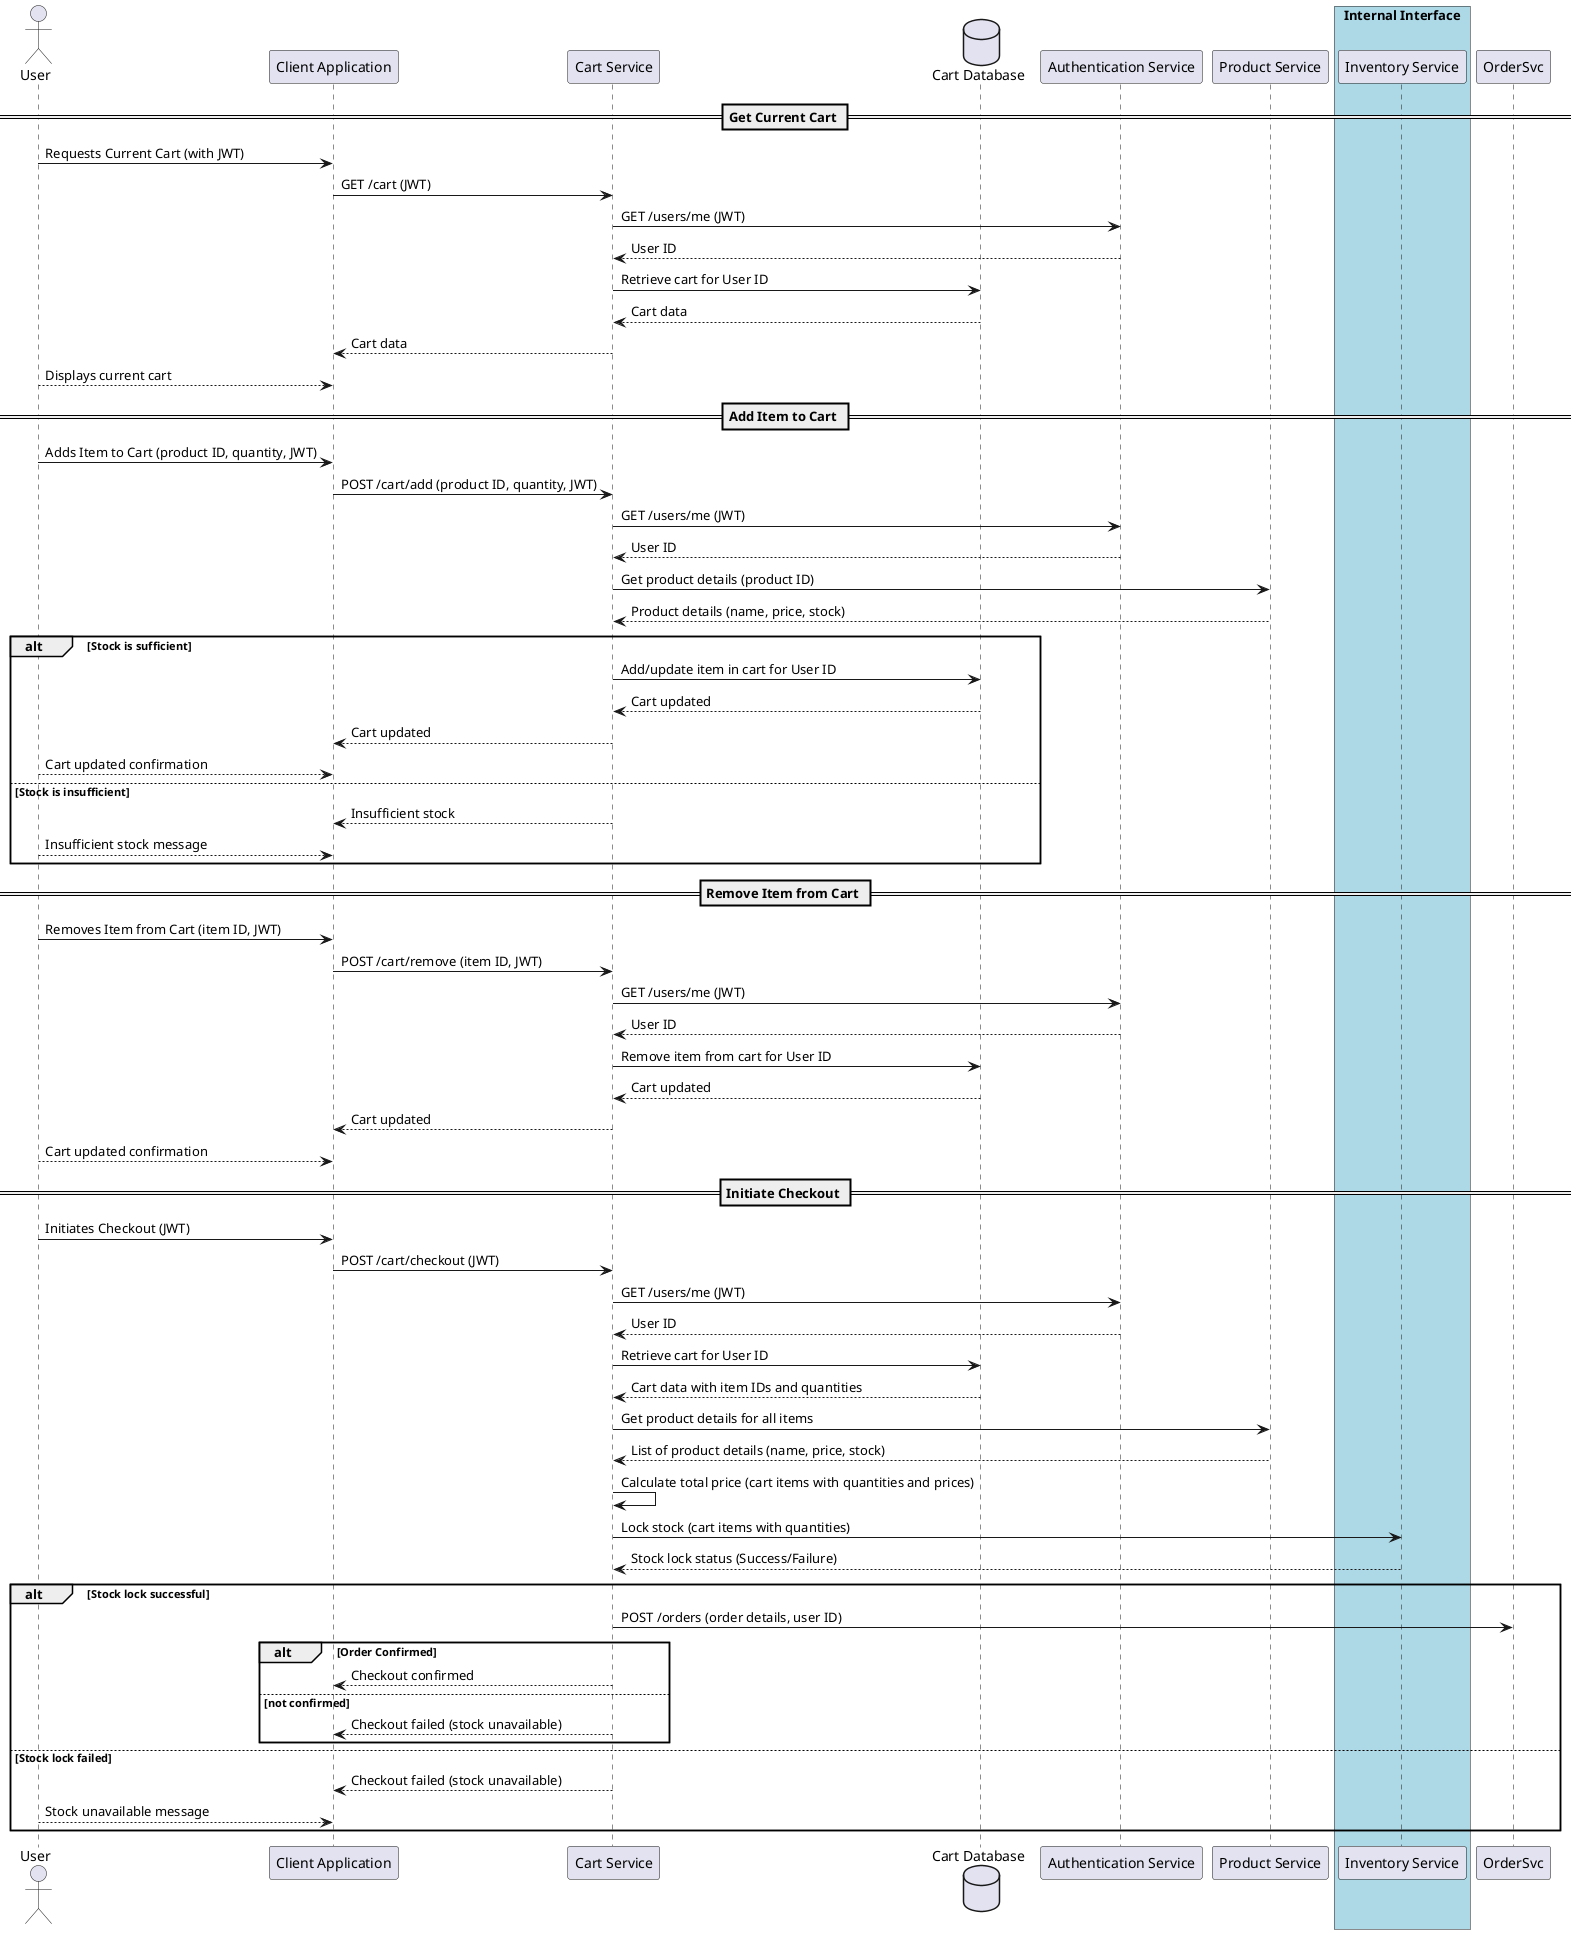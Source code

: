 @startuml
actor User
participant "Client Application" as Client
participant "Cart Service" as CartSvc
database "Cart Database" as CartDB
participant "Authentication Service" as AuthService
participant "Product Service" as ProductSvc

box "Internal Interface" #LightBlue
    participant "Inventory Service" as Inventory
end box

== Get Current Cart ==
User -> Client: Requests Current Cart (with JWT)
Client -> CartSvc: GET /cart (JWT)
CartSvc -> AuthService: GET /users/me (JWT)
AuthService --> CartSvc: User ID
CartSvc -> CartDB: Retrieve cart for User ID
CartDB --> CartSvc: Cart data
CartSvc --> Client: Cart data
Client <-- User: Displays current cart

== Add Item to Cart ==
User -> Client: Adds Item to Cart (product ID, quantity, JWT)
Client -> CartSvc: POST /cart/add (product ID, quantity, JWT)
CartSvc -> AuthService: GET /users/me (JWT)
AuthService --> CartSvc: User ID
CartSvc -> ProductSvc: Get product details (product ID)
ProductSvc --> CartSvc: Product details (name, price, stock)
alt Stock is sufficient
    CartSvc -> CartDB: Add/update item in cart for User ID
    CartDB --> CartSvc: Cart updated
    CartSvc --> Client: Cart updated
    Client <-- User: Cart updated confirmation
else Stock is insufficient
    CartSvc --> Client: Insufficient stock
    Client <-- User: Insufficient stock message
end

== Remove Item from Cart ==
User -> Client: Removes Item from Cart (item ID, JWT)
Client -> CartSvc: POST /cart/remove (item ID, JWT)
CartSvc -> AuthService: GET /users/me (JWT)
AuthService --> CartSvc: User ID
CartSvc -> CartDB: Remove item from cart for User ID
CartDB --> CartSvc: Cart updated
CartSvc --> Client: Cart updated
Client <-- User: Cart updated confirmation

== Initiate Checkout ==
User -> Client: Initiates Checkout (JWT)
Client -> CartSvc: POST /cart/checkout (JWT)
CartSvc -> AuthService: GET /users/me (JWT)
AuthService --> CartSvc: User ID
CartSvc -> CartDB: Retrieve cart for User ID
CartDB --> CartSvc: Cart data with item IDs and quantities
CartSvc -> ProductSvc: Get product details for all items
ProductSvc --> CartSvc: List of product details (name, price, stock)
CartSvc -> CartSvc: Calculate total price (cart items with quantities and prices)
CartSvc -> Inventory: Lock stock (cart items with quantities)
Inventory --> CartSvc: Stock lock status (Success/Failure)
alt Stock lock successful
    CartSvc -> OrderSvc: POST /orders (order details, user ID)
    alt Order Confirmed


    CartSvc --> Client: Checkout confirmed
    else not confirmed
    CartSvc --> Client: Checkout failed (stock unavailable)


end

else Stock lock failed
    CartSvc --> Client: Checkout failed (stock unavailable)
    Client <-- User: Stock unavailable message
end

@enduml
